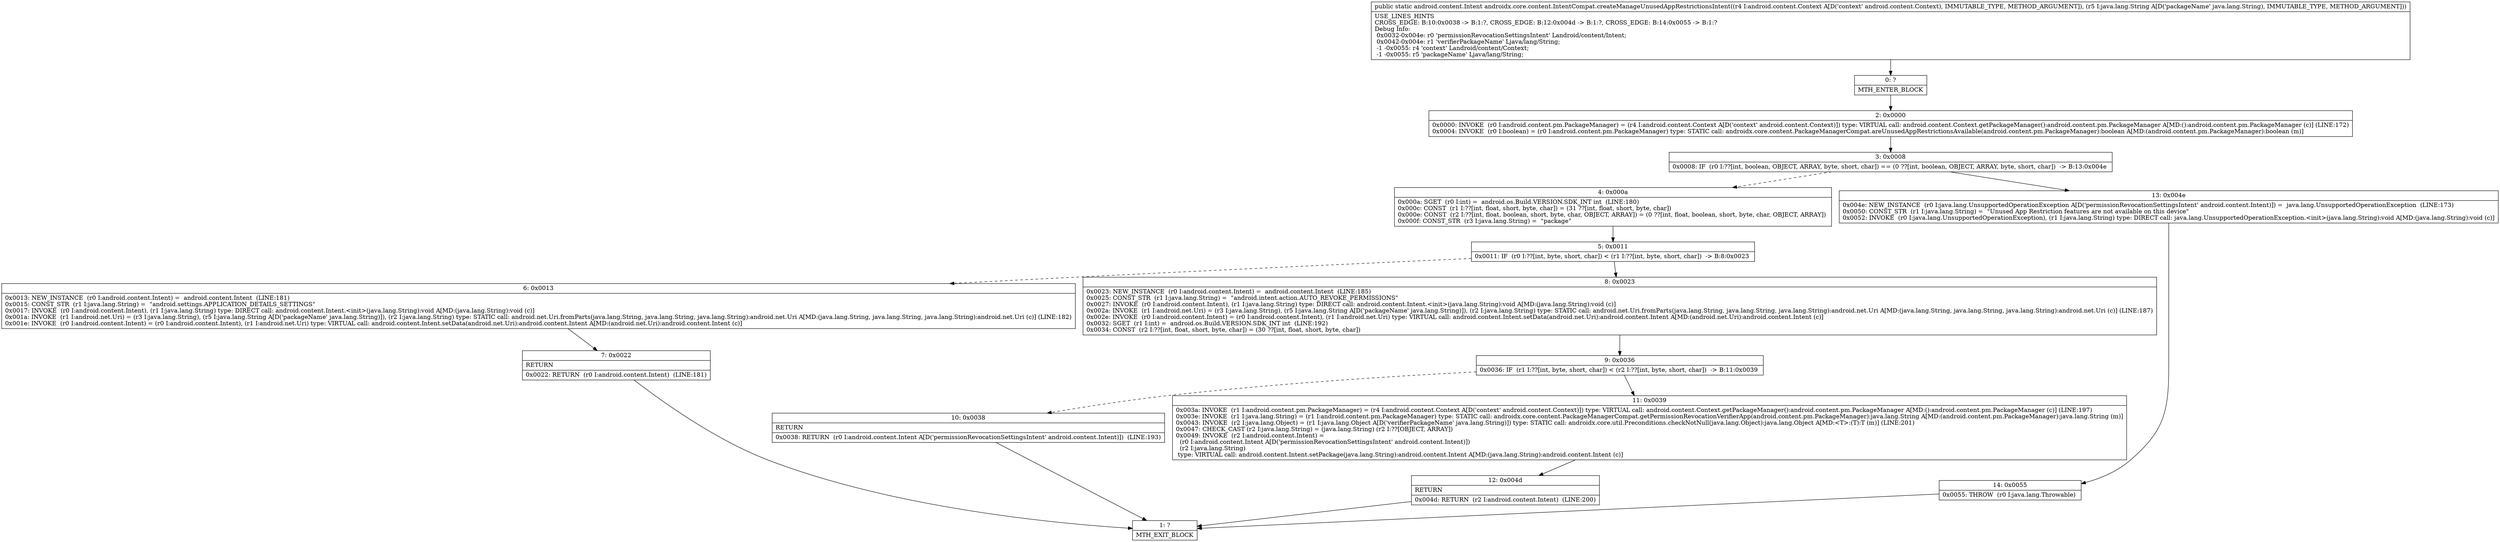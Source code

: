 digraph "CFG forandroidx.core.content.IntentCompat.createManageUnusedAppRestrictionsIntent(Landroid\/content\/Context;Ljava\/lang\/String;)Landroid\/content\/Intent;" {
Node_0 [shape=record,label="{0\:\ ?|MTH_ENTER_BLOCK\l}"];
Node_2 [shape=record,label="{2\:\ 0x0000|0x0000: INVOKE  (r0 I:android.content.pm.PackageManager) = (r4 I:android.content.Context A[D('context' android.content.Context)]) type: VIRTUAL call: android.content.Context.getPackageManager():android.content.pm.PackageManager A[MD:():android.content.pm.PackageManager (c)] (LINE:172)\l0x0004: INVOKE  (r0 I:boolean) = (r0 I:android.content.pm.PackageManager) type: STATIC call: androidx.core.content.PackageManagerCompat.areUnusedAppRestrictionsAvailable(android.content.pm.PackageManager):boolean A[MD:(android.content.pm.PackageManager):boolean (m)]\l}"];
Node_3 [shape=record,label="{3\:\ 0x0008|0x0008: IF  (r0 I:??[int, boolean, OBJECT, ARRAY, byte, short, char]) == (0 ??[int, boolean, OBJECT, ARRAY, byte, short, char])  \-\> B:13:0x004e \l}"];
Node_4 [shape=record,label="{4\:\ 0x000a|0x000a: SGET  (r0 I:int) =  android.os.Build.VERSION.SDK_INT int  (LINE:180)\l0x000c: CONST  (r1 I:??[int, float, short, byte, char]) = (31 ??[int, float, short, byte, char]) \l0x000e: CONST  (r2 I:??[int, float, boolean, short, byte, char, OBJECT, ARRAY]) = (0 ??[int, float, boolean, short, byte, char, OBJECT, ARRAY]) \l0x000f: CONST_STR  (r3 I:java.lang.String) =  \"package\" \l}"];
Node_5 [shape=record,label="{5\:\ 0x0011|0x0011: IF  (r0 I:??[int, byte, short, char]) \< (r1 I:??[int, byte, short, char])  \-\> B:8:0x0023 \l}"];
Node_6 [shape=record,label="{6\:\ 0x0013|0x0013: NEW_INSTANCE  (r0 I:android.content.Intent) =  android.content.Intent  (LINE:181)\l0x0015: CONST_STR  (r1 I:java.lang.String) =  \"android.settings.APPLICATION_DETAILS_SETTINGS\" \l0x0017: INVOKE  (r0 I:android.content.Intent), (r1 I:java.lang.String) type: DIRECT call: android.content.Intent.\<init\>(java.lang.String):void A[MD:(java.lang.String):void (c)]\l0x001a: INVOKE  (r1 I:android.net.Uri) = (r3 I:java.lang.String), (r5 I:java.lang.String A[D('packageName' java.lang.String)]), (r2 I:java.lang.String) type: STATIC call: android.net.Uri.fromParts(java.lang.String, java.lang.String, java.lang.String):android.net.Uri A[MD:(java.lang.String, java.lang.String, java.lang.String):android.net.Uri (c)] (LINE:182)\l0x001e: INVOKE  (r0 I:android.content.Intent) = (r0 I:android.content.Intent), (r1 I:android.net.Uri) type: VIRTUAL call: android.content.Intent.setData(android.net.Uri):android.content.Intent A[MD:(android.net.Uri):android.content.Intent (c)]\l}"];
Node_7 [shape=record,label="{7\:\ 0x0022|RETURN\l|0x0022: RETURN  (r0 I:android.content.Intent)  (LINE:181)\l}"];
Node_1 [shape=record,label="{1\:\ ?|MTH_EXIT_BLOCK\l}"];
Node_8 [shape=record,label="{8\:\ 0x0023|0x0023: NEW_INSTANCE  (r0 I:android.content.Intent) =  android.content.Intent  (LINE:185)\l0x0025: CONST_STR  (r1 I:java.lang.String) =  \"android.intent.action.AUTO_REVOKE_PERMISSIONS\" \l0x0027: INVOKE  (r0 I:android.content.Intent), (r1 I:java.lang.String) type: DIRECT call: android.content.Intent.\<init\>(java.lang.String):void A[MD:(java.lang.String):void (c)]\l0x002a: INVOKE  (r1 I:android.net.Uri) = (r3 I:java.lang.String), (r5 I:java.lang.String A[D('packageName' java.lang.String)]), (r2 I:java.lang.String) type: STATIC call: android.net.Uri.fromParts(java.lang.String, java.lang.String, java.lang.String):android.net.Uri A[MD:(java.lang.String, java.lang.String, java.lang.String):android.net.Uri (c)] (LINE:187)\l0x002e: INVOKE  (r0 I:android.content.Intent) = (r0 I:android.content.Intent), (r1 I:android.net.Uri) type: VIRTUAL call: android.content.Intent.setData(android.net.Uri):android.content.Intent A[MD:(android.net.Uri):android.content.Intent (c)]\l0x0032: SGET  (r1 I:int) =  android.os.Build.VERSION.SDK_INT int  (LINE:192)\l0x0034: CONST  (r2 I:??[int, float, short, byte, char]) = (30 ??[int, float, short, byte, char]) \l}"];
Node_9 [shape=record,label="{9\:\ 0x0036|0x0036: IF  (r1 I:??[int, byte, short, char]) \< (r2 I:??[int, byte, short, char])  \-\> B:11:0x0039 \l}"];
Node_10 [shape=record,label="{10\:\ 0x0038|RETURN\l|0x0038: RETURN  (r0 I:android.content.Intent A[D('permissionRevocationSettingsIntent' android.content.Intent)])  (LINE:193)\l}"];
Node_11 [shape=record,label="{11\:\ 0x0039|0x003a: INVOKE  (r1 I:android.content.pm.PackageManager) = (r4 I:android.content.Context A[D('context' android.content.Context)]) type: VIRTUAL call: android.content.Context.getPackageManager():android.content.pm.PackageManager A[MD:():android.content.pm.PackageManager (c)] (LINE:197)\l0x003e: INVOKE  (r1 I:java.lang.String) = (r1 I:android.content.pm.PackageManager) type: STATIC call: androidx.core.content.PackageManagerCompat.getPermissionRevocationVerifierApp(android.content.pm.PackageManager):java.lang.String A[MD:(android.content.pm.PackageManager):java.lang.String (m)]\l0x0043: INVOKE  (r2 I:java.lang.Object) = (r1 I:java.lang.Object A[D('verifierPackageName' java.lang.String)]) type: STATIC call: androidx.core.util.Preconditions.checkNotNull(java.lang.Object):java.lang.Object A[MD:\<T\>:(T):T (m)] (LINE:201)\l0x0047: CHECK_CAST (r2 I:java.lang.String) = (java.lang.String) (r2 I:??[OBJECT, ARRAY]) \l0x0049: INVOKE  (r2 I:android.content.Intent) = \l  (r0 I:android.content.Intent A[D('permissionRevocationSettingsIntent' android.content.Intent)])\l  (r2 I:java.lang.String)\l type: VIRTUAL call: android.content.Intent.setPackage(java.lang.String):android.content.Intent A[MD:(java.lang.String):android.content.Intent (c)]\l}"];
Node_12 [shape=record,label="{12\:\ 0x004d|RETURN\l|0x004d: RETURN  (r2 I:android.content.Intent)  (LINE:200)\l}"];
Node_13 [shape=record,label="{13\:\ 0x004e|0x004e: NEW_INSTANCE  (r0 I:java.lang.UnsupportedOperationException A[D('permissionRevocationSettingsIntent' android.content.Intent)]) =  java.lang.UnsupportedOperationException  (LINE:173)\l0x0050: CONST_STR  (r1 I:java.lang.String) =  \"Unused App Restriction features are not available on this device\" \l0x0052: INVOKE  (r0 I:java.lang.UnsupportedOperationException), (r1 I:java.lang.String) type: DIRECT call: java.lang.UnsupportedOperationException.\<init\>(java.lang.String):void A[MD:(java.lang.String):void (c)]\l}"];
Node_14 [shape=record,label="{14\:\ 0x0055|0x0055: THROW  (r0 I:java.lang.Throwable) \l}"];
MethodNode[shape=record,label="{public static android.content.Intent androidx.core.content.IntentCompat.createManageUnusedAppRestrictionsIntent((r4 I:android.content.Context A[D('context' android.content.Context), IMMUTABLE_TYPE, METHOD_ARGUMENT]), (r5 I:java.lang.String A[D('packageName' java.lang.String), IMMUTABLE_TYPE, METHOD_ARGUMENT]))  | USE_LINES_HINTS\lCROSS_EDGE: B:10:0x0038 \-\> B:1:?, CROSS_EDGE: B:12:0x004d \-\> B:1:?, CROSS_EDGE: B:14:0x0055 \-\> B:1:?\lDebug Info:\l  0x0032\-0x004e: r0 'permissionRevocationSettingsIntent' Landroid\/content\/Intent;\l  0x0042\-0x004e: r1 'verifierPackageName' Ljava\/lang\/String;\l  \-1 \-0x0055: r4 'context' Landroid\/content\/Context;\l  \-1 \-0x0055: r5 'packageName' Ljava\/lang\/String;\l}"];
MethodNode -> Node_0;Node_0 -> Node_2;
Node_2 -> Node_3;
Node_3 -> Node_4[style=dashed];
Node_3 -> Node_13;
Node_4 -> Node_5;
Node_5 -> Node_6[style=dashed];
Node_5 -> Node_8;
Node_6 -> Node_7;
Node_7 -> Node_1;
Node_8 -> Node_9;
Node_9 -> Node_10[style=dashed];
Node_9 -> Node_11;
Node_10 -> Node_1;
Node_11 -> Node_12;
Node_12 -> Node_1;
Node_13 -> Node_14;
Node_14 -> Node_1;
}

